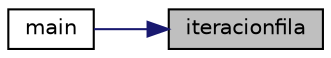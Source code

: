 digraph "iteracionfila"
{
 // LATEX_PDF_SIZE
  edge [fontname="Helvetica",fontsize="10",labelfontname="Helvetica",labelfontsize="10"];
  node [fontname="Helvetica",fontsize="10",shape=record];
  rankdir="RL";
  Node1 [label="iteracionfila",height=0.2,width=0.4,color="black", fillcolor="grey75", style="filled", fontcolor="black",tooltip="funcion para obtener los nuevos valores de la fila privote"];
  Node1 -> Node2 [dir="back",color="midnightblue",fontsize="10",style="solid",fontname="Helvetica"];
  Node2 [label="main",height=0.2,width=0.4,color="black", fillcolor="white", style="filled",URL="$appsimplex_8c.html#ae66f6b31b5ad750f1fe042a706a4e3d4",tooltip=" "];
}
